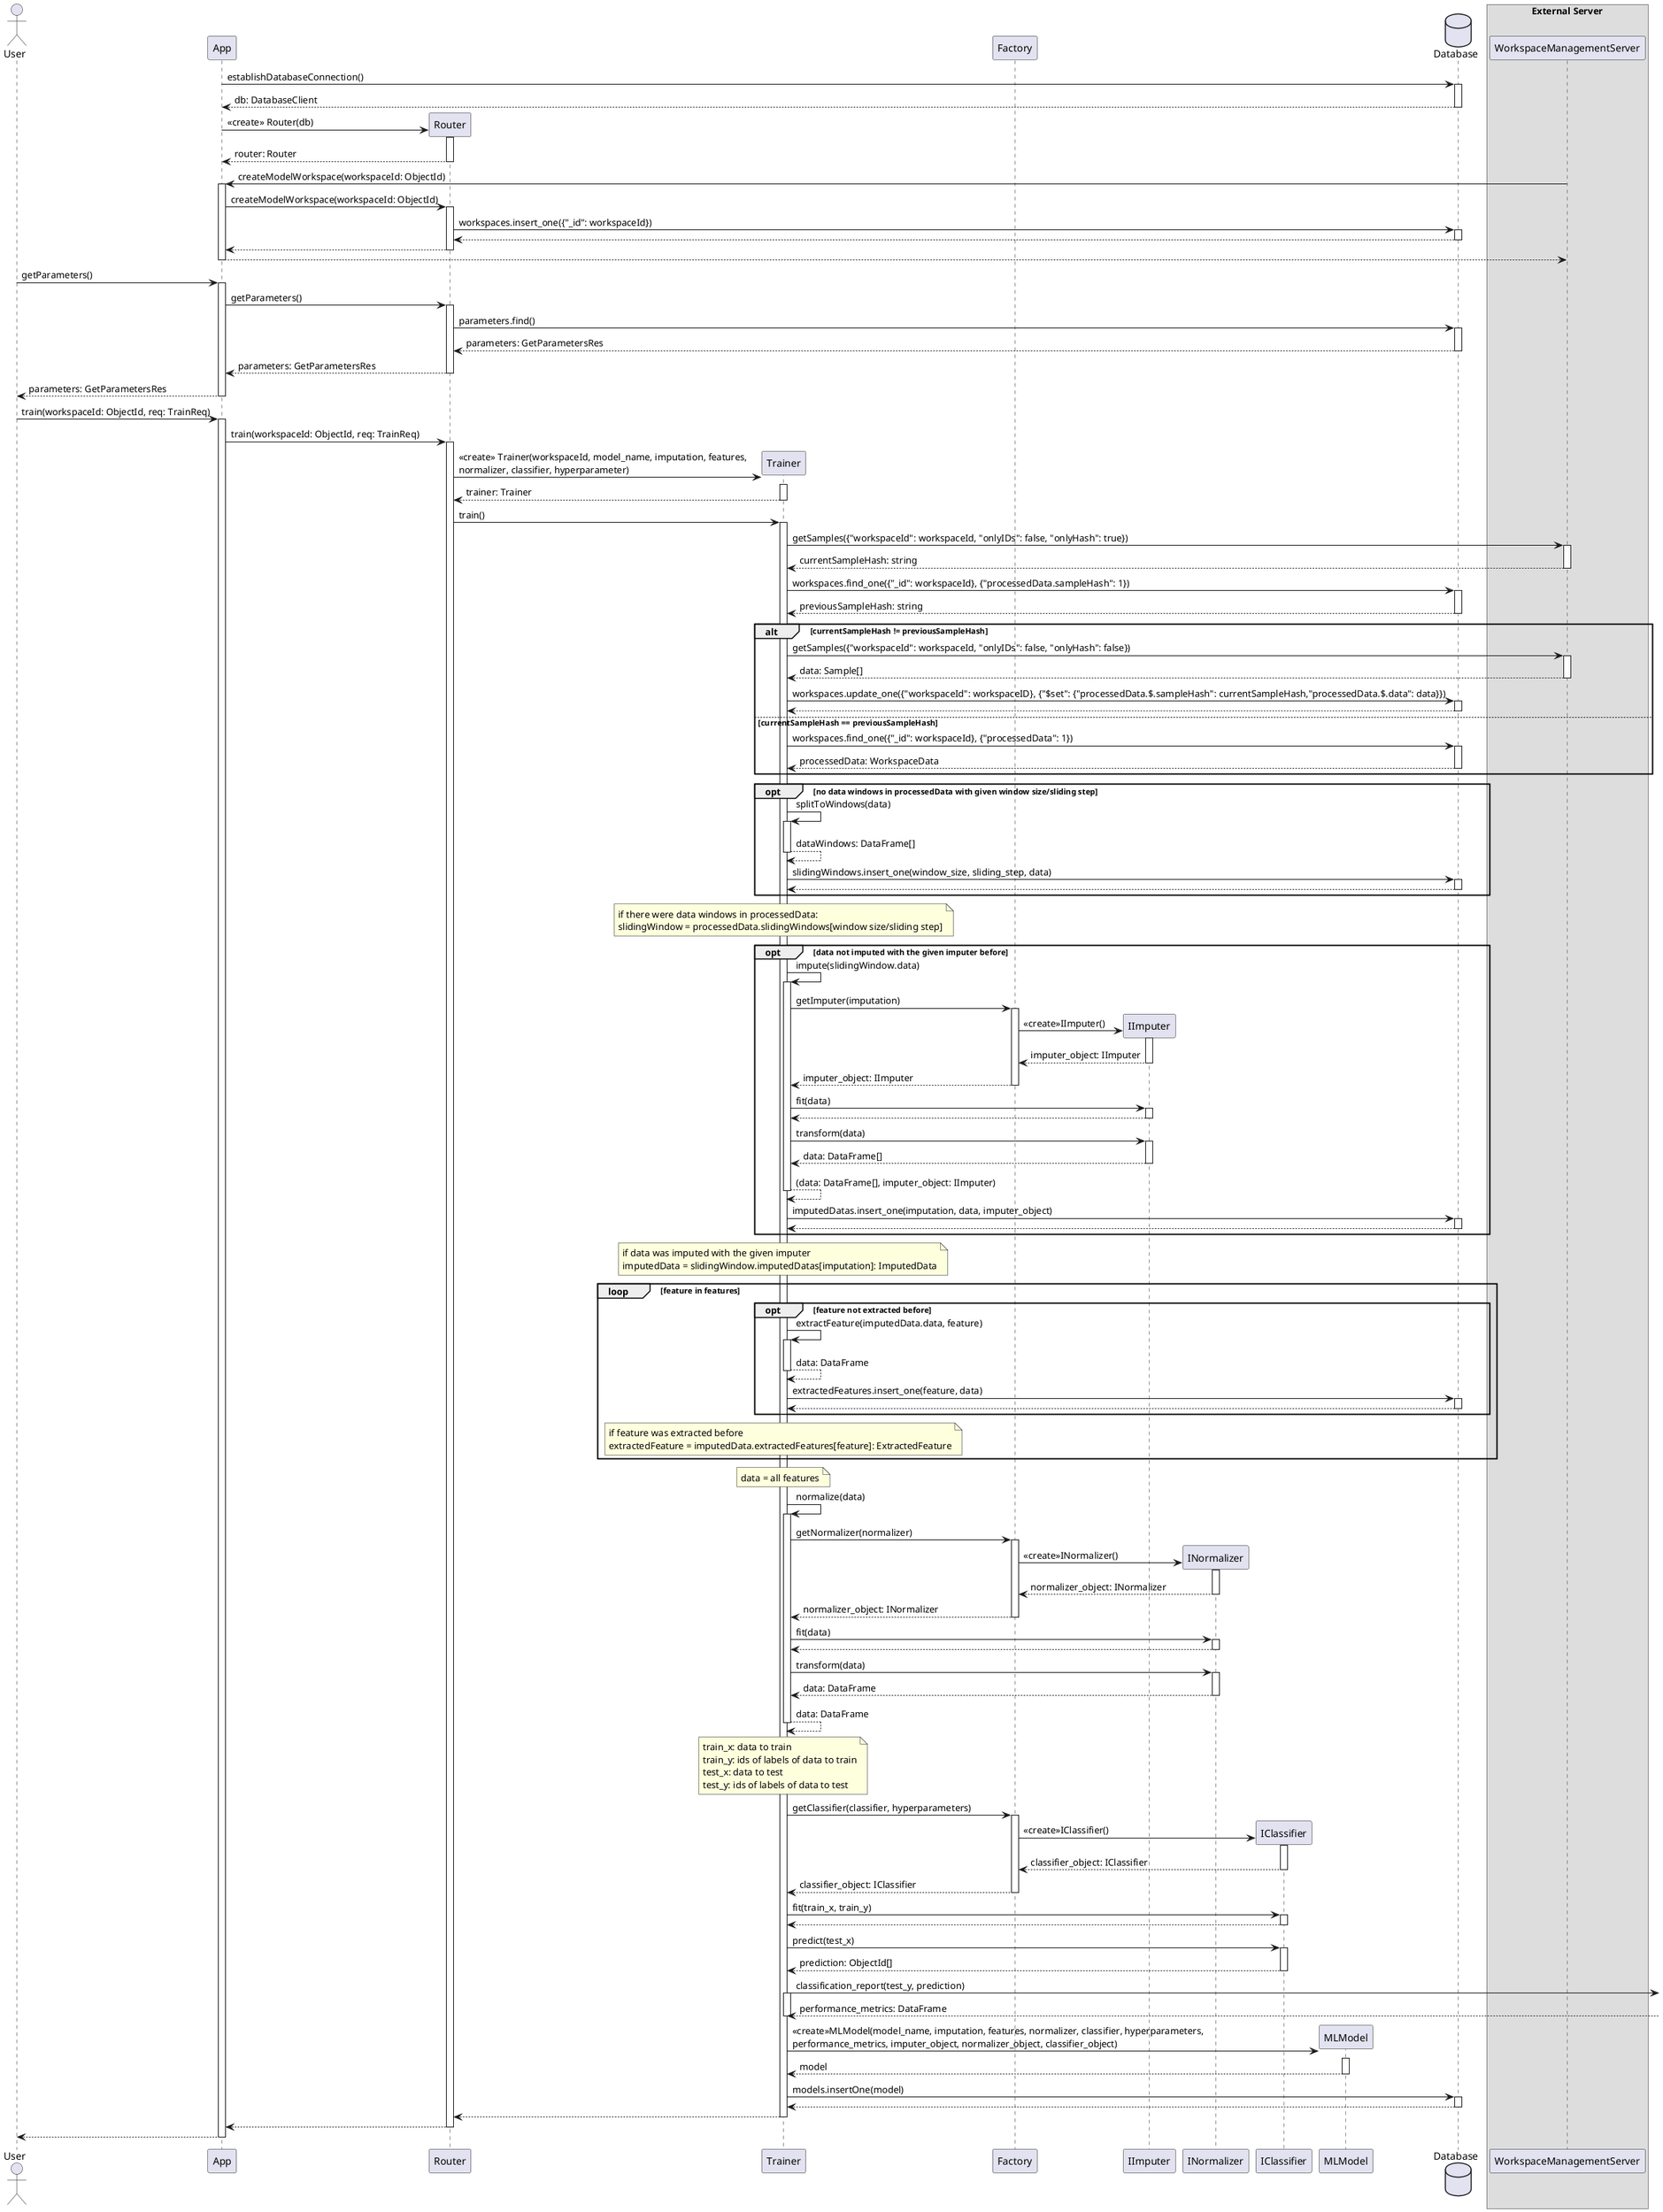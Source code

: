 @startuml Desktop Client - Training a model
autoactivate on

actor User
participant App
participant Router
participant Trainer
participant Factory
participant IImputer
participant INormalizer
participant IClassifier
participant MLModel
database Database
'participant Workspace
box "External Server"
participant WorkspaceManagementServer
end box

App -> Database : establishDatabaseConnection()
return db: DatabaseClient

create Router
App -> Router: <<create>> Router(db)
return router: Router

WorkspaceManagementServer -> App: createModelWorkspace(workspaceId: ObjectId)
App -> Router: createModelWorkspace(workspaceId: ObjectId)
Router -> Database: workspaces.insert_one({"_id": workspaceId})
'create Workspace
'Database -> Workspace: <<create>> Workspace()
'return
return
return
return

User -> App: getParameters()
App -> Router: getParameters()
Router -> Database: parameters.find()
return parameters: GetParametersRes
return parameters: GetParametersRes
return parameters: GetParametersRes

User -> App: train(workspaceId: ObjectId, req: TrainReq)
App -> Router: train(workspaceId: ObjectId, req: TrainReq)
create Trainer
Router -> Trainer: <<create>> Trainer(workspaceId, model_name, imputation, features, \nnormalizer, classifier, hyperparameter)
return trainer: Trainer
Router -> Trainer: train()

Trainer -> WorkspaceManagementServer: getSamples({"workspaceId": workspaceId, "onlyIDs": false, "onlyHash": true})
return currentSampleHash: string

Trainer -> Database: workspaces.find_one({"_id": workspaceId}, {"processedData.sampleHash": 1})
return previousSampleHash: string

alt currentSampleHash != previousSampleHash
    Trainer -> WorkspaceManagementServer: getSamples({"workspaceId": workspaceId, "onlyIDs": false, "onlyHash": false})
    return data: Sample[]
    Trainer -> Database: workspaces.update_one({"workspaceId": workspaceID}, {"$set": {"processedData.$.sampleHash": currentSampleHash,"processedData.$.data": data}})
    return

else currentSampleHash == previousSampleHash
    Trainer -> Database: workspaces.find_one({"_id": workspaceId}, {"processedData": 1})
    return processedData: WorkspaceData
end

opt no data windows in processedData with given window size/sliding step
    Trainer -> Trainer: splitToWindows(data)
    return dataWindows: DataFrame[]
    Trainer -> Database: slidingWindows.insert_one(window_size, sliding_step, data)
    return
end 
note over Trainer
if there were data windows in processedData:
slidingWindow = processedData.slidingWindows[window size/sliding step]
end note

opt data not imputed with the given imputer before
    Trainer -> Trainer: impute(slidingWindow.data)
    Trainer -> Factory: getImputer(imputation)
    create IImputer
    Factory -> IImputer: <<create>>IImputer()
    return imputer_object: IImputer
    return imputer_object: IImputer
    Trainer -> IImputer: fit(data)
    return
    Trainer -> IImputer: transform(data)
    return data: DataFrame[]
    return (data: DataFrame[], imputer_object: IImputer)
    Trainer -> Database: imputedDatas.insert_one(imputation, data, imputer_object)
    return
end
note over Trainer
if data was imputed with the given imputer 
imputedData = slidingWindow.imputedDatas[imputation]: ImputedData
end note

loop feature in features
    opt feature not extracted before
        Trainer -> Trainer: extractFeature(imputedData.data, feature)
        return data: DataFrame
        Trainer -> Database: extractedFeatures.insert_one(feature, data)
        return  
    end
    note over Trainer
    if feature was extracted before
    extractedFeature = imputedData.extractedFeatures[feature]: ExtractedFeature
    end note
end
note over Trainer
data = all features
end note

Trainer -> Trainer: normalize(data)
Trainer -> Factory: getNormalizer(normalizer)
create INormalizer
Factory -> INormalizer: <<create>>INormalizer()
return normalizer_object: INormalizer
return normalizer_object: INormalizer
Trainer -> INormalizer: fit(data)
return 
Trainer -> INormalizer: transform(data)
return data: DataFrame
return data: DataFrame

' complete note
note over Trainer
train_x: data to train
train_y: ids of labels of data to train
test_x: data to test
test_y: ids of labels of data to test
end note

Trainer -> Factory: getClassifier(classifier, hyperparameters)
create IClassifier
Factory -> IClassifier: <<create>>IClassifier()
return classifier_object: IClassifier
return classifier_object: IClassifier
Trainer -> IClassifier: fit(train_x, train_y)
return
Trainer -> IClassifier: predict(test_x)
return prediction: ObjectId[]

Trainer ->] : classification_report(test_y, prediction)
return performance_metrics: DataFrame

create MLModel
Trainer -> MLModel: <<create>>MLModel(model_name, imputation, features, normalizer, classifier, hyperparameters,\nperformance_metrics, imputer_object, normalizer_object, classifier_object)
return model
Trainer -> Database: models.insertOne(model)
return
return
return
return

@enduml